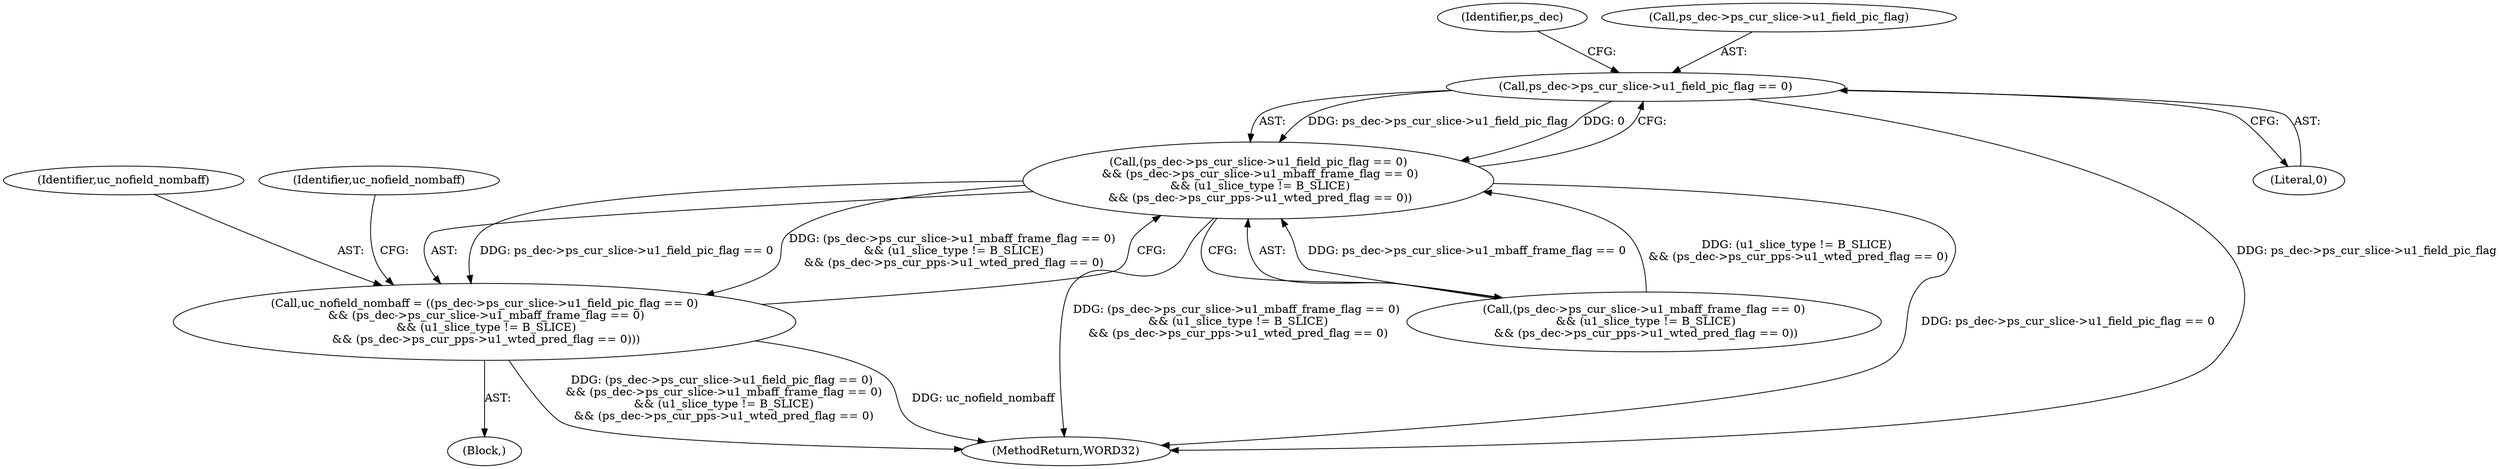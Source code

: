digraph "0_Android_0b23c81c3dd9ec38f7e6806a3955fed1925541a0_2@pointer" {
"1001779" [label="(Call,ps_dec->ps_cur_slice->u1_field_pic_flag == 0)"];
"1001778" [label="(Call,(ps_dec->ps_cur_slice->u1_field_pic_flag == 0)\n && (ps_dec->ps_cur_slice->u1_mbaff_frame_flag == 0)\n && (u1_slice_type != B_SLICE)\n && (ps_dec->ps_cur_pps->u1_wted_pred_flag == 0))"];
"1001776" [label="(Call,uc_nofield_nombaff = ((ps_dec->ps_cur_slice->u1_field_pic_flag == 0)\n && (ps_dec->ps_cur_slice->u1_mbaff_frame_flag == 0)\n && (u1_slice_type != B_SLICE)\n && (ps_dec->ps_cur_pps->u1_wted_pred_flag == 0)))"];
"1001790" [label="(Identifier,ps_dec)"];
"1001776" [label="(Call,uc_nofield_nombaff = ((ps_dec->ps_cur_slice->u1_field_pic_flag == 0)\n && (ps_dec->ps_cur_slice->u1_mbaff_frame_flag == 0)\n && (u1_slice_type != B_SLICE)\n && (ps_dec->ps_cur_pps->u1_wted_pred_flag == 0)))"];
"1001779" [label="(Call,ps_dec->ps_cur_slice->u1_field_pic_flag == 0)"];
"1001777" [label="(Identifier,uc_nofield_nombaff)"];
"1001786" [label="(Call,(ps_dec->ps_cur_slice->u1_mbaff_frame_flag == 0)\n && (u1_slice_type != B_SLICE)\n && (ps_dec->ps_cur_pps->u1_wted_pred_flag == 0))"];
"1002619" [label="(MethodReturn,WORD32)"];
"1001806" [label="(Identifier,uc_nofield_nombaff)"];
"1001785" [label="(Literal,0)"];
"1001778" [label="(Call,(ps_dec->ps_cur_slice->u1_field_pic_flag == 0)\n && (ps_dec->ps_cur_slice->u1_mbaff_frame_flag == 0)\n && (u1_slice_type != B_SLICE)\n && (ps_dec->ps_cur_pps->u1_wted_pred_flag == 0))"];
"1001780" [label="(Call,ps_dec->ps_cur_slice->u1_field_pic_flag)"];
"1001774" [label="(Block,)"];
"1001779" -> "1001778"  [label="AST: "];
"1001779" -> "1001785"  [label="CFG: "];
"1001780" -> "1001779"  [label="AST: "];
"1001785" -> "1001779"  [label="AST: "];
"1001790" -> "1001779"  [label="CFG: "];
"1001778" -> "1001779"  [label="CFG: "];
"1001779" -> "1002619"  [label="DDG: ps_dec->ps_cur_slice->u1_field_pic_flag"];
"1001779" -> "1001778"  [label="DDG: ps_dec->ps_cur_slice->u1_field_pic_flag"];
"1001779" -> "1001778"  [label="DDG: 0"];
"1001778" -> "1001776"  [label="AST: "];
"1001778" -> "1001786"  [label="CFG: "];
"1001786" -> "1001778"  [label="AST: "];
"1001776" -> "1001778"  [label="CFG: "];
"1001778" -> "1002619"  [label="DDG: (ps_dec->ps_cur_slice->u1_mbaff_frame_flag == 0)\n && (u1_slice_type != B_SLICE)\n && (ps_dec->ps_cur_pps->u1_wted_pred_flag == 0)"];
"1001778" -> "1002619"  [label="DDG: ps_dec->ps_cur_slice->u1_field_pic_flag == 0"];
"1001778" -> "1001776"  [label="DDG: ps_dec->ps_cur_slice->u1_field_pic_flag == 0"];
"1001778" -> "1001776"  [label="DDG: (ps_dec->ps_cur_slice->u1_mbaff_frame_flag == 0)\n && (u1_slice_type != B_SLICE)\n && (ps_dec->ps_cur_pps->u1_wted_pred_flag == 0)"];
"1001786" -> "1001778"  [label="DDG: ps_dec->ps_cur_slice->u1_mbaff_frame_flag == 0"];
"1001786" -> "1001778"  [label="DDG: (u1_slice_type != B_SLICE)\n && (ps_dec->ps_cur_pps->u1_wted_pred_flag == 0)"];
"1001776" -> "1001774"  [label="AST: "];
"1001777" -> "1001776"  [label="AST: "];
"1001806" -> "1001776"  [label="CFG: "];
"1001776" -> "1002619"  [label="DDG: (ps_dec->ps_cur_slice->u1_field_pic_flag == 0)\n && (ps_dec->ps_cur_slice->u1_mbaff_frame_flag == 0)\n && (u1_slice_type != B_SLICE)\n && (ps_dec->ps_cur_pps->u1_wted_pred_flag == 0)"];
"1001776" -> "1002619"  [label="DDG: uc_nofield_nombaff"];
}
